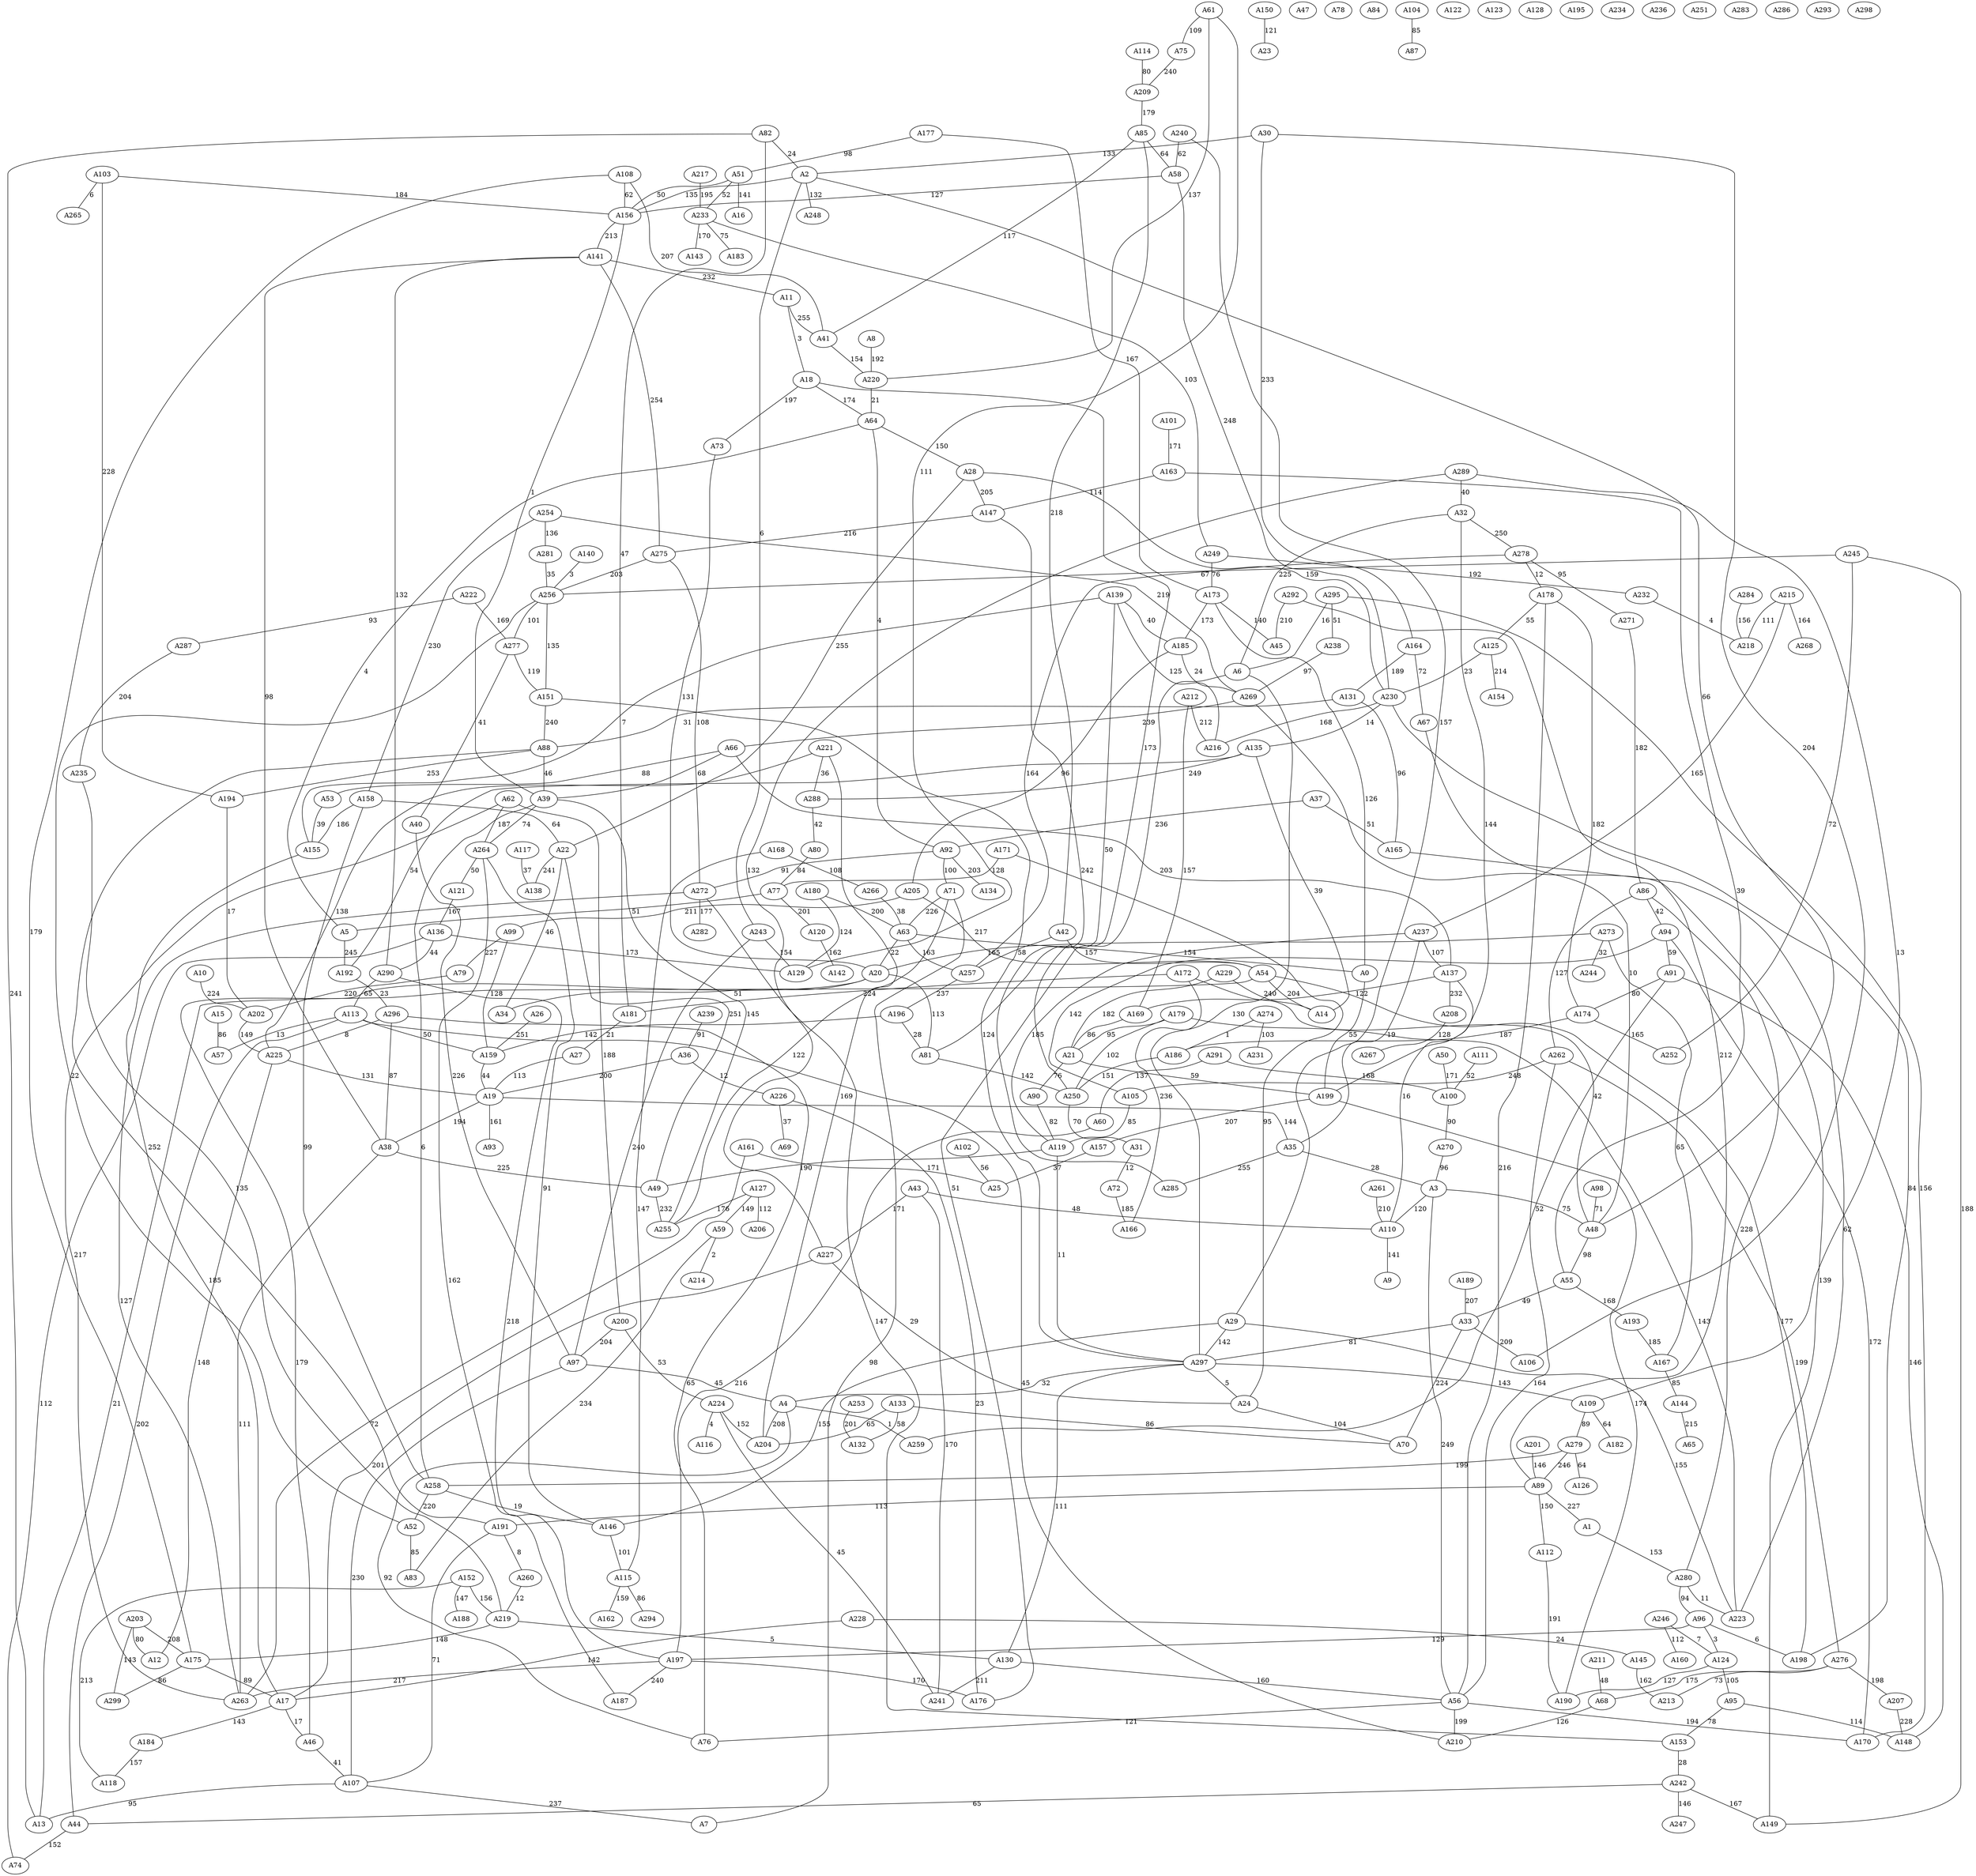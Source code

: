 graph {
  A2;
  A4;
  A6;
  A7;
  A8;
  A9;
  A10;
  A11;
  A12;
  A13;
  A14;
  A15;
  A16;
  A17;
  A18;
  A19;
  A20;
  A21;
  A22;
  A23;
  A24;
  A25;
  A26;
  A0;
  A1;
  A3;
  A5;
  A27;
  A28;
  A29;
  A30;
  A31;
  A32;
  A33;
  A34;
  A35;
  A36;
  A37;
  A38;
  A39;
  A40;
  A41;
  A42;
  A43;
  A44;
  A45;
  A46;
  A47;
  A48;
  A49;
  A50;
  A51;
  A52;
  A53;
  A54;
  A55;
  A56;
  A57;
  A58;
  A59;
  A60;
  A61;
  A62;
  A63;
  A64;
  A65;
  A66;
  A67;
  A68;
  A69;
  A70;
  A71;
  A72;
  A73;
  A74;
  A75;
  A76;
  A77;
  A78;
  A79;
  A80;
  A81;
  A82;
  A83;
  A84;
  A85;
  A86;
  A87;
  A88;
  A89;
  A90;
  A91;
  A92;
  A93;
  A94;
  A95;
  A96;
  A97;
  A98;
  A99;
  A100;
  A101;
  A102;
  A103;
  A104;
  A105;
  A106;
  A107;
  A108;
  A109;
  A110;
  A111;
  A112;
  A113;
  A114;
  A115;
  A116;
  A117;
  A118;
  A119;
  A120;
  A121;
  A122;
  A123;
  A124;
  A125;
  A126;
  A127;
  A128;
  A129;
  A130;
  A131;
  A132;
  A133;
  A134;
  A135;
  A136;
  A137;
  A138;
  A139;
  A140;
  A141;
  A142;
  A143;
  A144;
  A145;
  A146;
  A147;
  A148;
  A149;
  A150;
  A151;
  A152;
  A153;
  A154;
  A155;
  A156;
  A157;
  A158;
  A159;
  A160;
  A161;
  A162;
  A163;
  A164;
  A165;
  A166;
  A167;
  A168;
  A169;
  A170;
  A171;
  A172;
  A173;
  A174;
  A175;
  A176;
  A177;
  A178;
  A179;
  A180;
  A181;
  A182;
  A183;
  A184;
  A185;
  A186;
  A187;
  A188;
  A189;
  A190;
  A191;
  A192;
  A193;
  A194;
  A195;
  A196;
  A197;
  A198;
  A199;
  A200;
  A201;
  A202;
  A203;
  A204;
  A205;
  A206;
  A207;
  A208;
  A209;
  A210;
  A211;
  A212;
  A213;
  A214;
  A215;
  A216;
  A217;
  A218;
  A219;
  A220;
  A221;
  A222;
  A223;
  A224;
  A225;
  A226;
  A227;
  A228;
  A229;
  A230;
  A231;
  A232;
  A233;
  A234;
  A235;
  A236;
  A237;
  A238;
  A239;
  A240;
  A241;
  A242;
  A243;
  A244;
  A245;
  A246;
  A247;
  A248;
  A249;
  A250;
  A251;
  A252;
  A253;
  A254;
  A255;
  A256;
  A257;
  A258;
  A259;
  A260;
  A261;
  A262;
  A263;
  A264;
  A265;
  A266;
  A267;
  A268;
  A269;
  A270;
  A271;
  A272;
  A273;
  A274;
  A275;
  A276;
  A277;
  A278;
  A279;
  A280;
  A281;
  A282;
  A283;
  A284;
  A285;
  A286;
  A287;
  A288;
  A289;
  A290;
  A291;
  A292;
  A293;
  A294;
  A295;
  A296;
  A297;
  A298;
  A299;

  A0 -- A199 [label=55];
  A1 -- A280 [label=153];
  A2 -- A248 [label=132];
  A2 -- A243 [label=6];
  A2 -- A156 [label=135];
  A3 -- A110 [label=120];
  A3 -- A48 [label=75];
  A3 -- A56 [label=249];
  A4 -- A259 [label=1];
  A4 -- A204 [label=208];
  A4 -- A76 [label=92];
  A5 -- A192 [label=245];
  A6 -- A176 [label=51];
  A6 -- A297 [label=130];
  A8 -- A220 [label=192];
  A10 -- A202 [label=224];
  A11 -- A18 [label=3];
  A11 -- A41 [label=255];
  A15 -- A57 [label=86];
  A17 -- A46 [label=17];
  A17 -- A184 [label=143];
  A18 -- A64 [label=174];
  A18 -- A73 [label=197];
  A19 -- A93 [label=161];
  A19 -- A38 [label=194];
  A19 -- A35 [label=144];
  A20 -- A34 [label=51];
  A20 -- A81 [label=113];
  A20 -- A46 [label=179];
  A21 -- A199 [label=59];
  A21 -- A90 [label=76];
  A22 -- A138 [label=241];
  A22 -- A34 [label=46];
  A22 -- A49 [label=251];
  A24 -- A70 [label=104];
  A26 -- A159 [label=251];
  A27 -- A19 [label=113];
  A28 -- A230 [label=159];
  A28 -- A22 [label=255];
  A28 -- A147 [label=205];
  A29 -- A223 [label=155];
  A29 -- A146 [label=155];
  A29 -- A297 [label=142];
  A30 -- A2 [label=133];
  A30 -- A164 [label=233];
  A30 -- A106 [label=204];
  A31 -- A72 [label=12];
  A32 -- A199 [label=144];
  A32 -- A6 [label=225];
  A32 -- A278 [label=250];
  A33 -- A297 [label=81];
  A33 -- A106 [label=209];
  A35 -- A285 [label=255];
  A35 -- A3 [label=28];
  A36 -- A19 [label=200];
  A36 -- A226 [label=12];
  A37 -- A92 [label=236];
  A37 -- A165 [label=51];
  A38 -- A263 [label=111];
  A38 -- A49 [label=225];
  A39 -- A264 [label=74];
  A40 -- A97 [label=226];
  A41 -- A220 [label=154];
  A42 -- A257 [label=58];
  A42 -- A54 [label=157];
  A43 -- A241 [label=170];
  A43 -- A110 [label=48];
  A43 -- A227 [label=171];
  A44 -- A74 [label=152];
  A44 -- A113 [label=202];
  A46 -- A107 [label=41];
  A48 -- A55 [label=98];
  A48 -- A2 [label=66];
  A49 -- A255 [label=232];
  A50 -- A100 [label=171];
  A51 -- A16 [label=141];
  A51 -- A156 [label=50];
  A51 -- A233 [label=52];
  A52 -- A83 [label=85];
  A53 -- A155 [label=39];
  A54 -- A14 [label=204];
  A54 -- A198 [label=177];
  A54 -- A13 [label=21];
  A55 -- A193 [label=168];
  A55 -- A33 [label=49];
  A56 -- A170 [label=194];
  A56 -- A210 [label=199];
  A56 -- A76 [label=121];
  A58 -- A230 [label=248];
  A58 -- A156 [label=127];
  A59 -- A83 [label=234];
  A59 -- A214 [label=2];
  A60 -- A197 [label=216];
  A61 -- A129 [label=111];
  A61 -- A220 [label=137];
  A61 -- A75 [label=109];
  A62 -- A200 [label=188];
  A62 -- A263 [label=217];
  A62 -- A264 [label=187];
  A63 -- A257 [label=163];
  A63 -- A0 [label=154];
  A63 -- A20 [label=22];
  A64 -- A5 [label=4];
  A64 -- A28 [label=150];
  A64 -- A92 [label=4];
  A66 -- A53 [label=88];
  A66 -- A137 [label=203];
  A66 -- A39 [label=68];
  A67 -- A48 [label=10];
  A68 -- A210 [label=126];
  A70 -- A33 [label=224];
  A71 -- A255 [label=122];
  A71 -- A63 [label=226];
  A71 -- A7 [label=98];
  A72 -- A166 [label=185];
  A73 -- A20 [label=131];
  A75 -- A209 [label=240];
  A77 -- A5 [label=51];
  A77 -- A120 [label=201];
  A79 -- A202 [label=220];
  A80 -- A77 [label=84];
  A81 -- A250 [label=142];
  A82 -- A181 [label=47];
  A82 -- A13 [label=241];
  A82 -- A2 [label=24];
  A85 -- A41 [label=117];
  A85 -- A58 [label=64];
  A85 -- A42 [label=218];
  A86 -- A262 [label=127];
  A86 -- A94 [label=42];
  A86 -- A280 [label=228];
  A88 -- A39 [label=46];
  A88 -- A194 [label=253];
  A88 -- A191 [label=252];
  A89 -- A191 [label=113];
  A89 -- A112 [label=150];
  A89 -- A1 [label=227];
  A90 -- A119 [label=82];
  A91 -- A148 [label=146];
  A91 -- A174 [label=80];
  A91 -- A259 [label=52];
  A92 -- A134 [label=203];
  A92 -- A272 [label=91];
  A92 -- A71 [label=100];
  A94 -- A170 [label=172];
  A94 -- A105 [label=142];
  A94 -- A91 [label=59];
  A95 -- A153 [label=78];
  A95 -- A148 [label=114];
  A96 -- A124 [label=3];
  A96 -- A198 [label=6];
  A96 -- A197 [label=129];
  A97 -- A107 [label=230];
  A97 -- A4 [label=45];
  A98 -- A48 [label=71];
  A99 -- A159 [label=128];
  A99 -- A79 [label=227];
  A100 -- A270 [label=90];
  A101 -- A163 [label=171];
  A102 -- A25 [label=56];
  A103 -- A156 [label=184];
  A103 -- A265 [label=6];
  A103 -- A194 [label=228];
  A104 -- A87 [label=85];
  A105 -- A119 [label=85];
  A107 -- A7 [label=237];
  A107 -- A13 [label=95];
  A107 -- A191 [label=71];
  A108 -- A41 [label=207];
  A108 -- A156 [label=62];
  A108 -- A175 [label=179];
  A109 -- A182 [label=64];
  A109 -- A279 [label=89];
  A110 -- A9 [label=141];
  A111 -- A100 [label=52];
  A112 -- A190 [label=191];
  A113 -- A159 [label=50];
  A113 -- A57 [label=13];
  A113 -- A210 [label=45];
  A114 -- A209 [label=80];
  A115 -- A162 [label=159];
  A115 -- A294 [label=86];
  A117 -- A138 [label=37];
  A119 -- A297 [label=11];
  A119 -- A49 [label=190];
  A120 -- A142 [label=162];
  A121 -- A136 [label=167];
  A124 -- A95 [label=105];
  A124 -- A190 [label=127];
  A125 -- A230 [label=23];
  A125 -- A154 [label=214];
  A127 -- A59 [label=149];
  A127 -- A206 [label=112];
  A127 -- A255 [label=176];
  A130 -- A241 [label=211];
  A130 -- A56 [label=160];
  A130 -- A297 [label=111];
  A131 -- A165 [label=96];
  A131 -- A88 [label=31];
  A133 -- A204 [label=65];
  A133 -- A132 [label=58];
  A133 -- A70 [label=86];
  A135 -- A288 [label=249];
  A135 -- A14 [label=39];
  A135 -- A192 [label=54];
  A136 -- A74 [label=112];
  A136 -- A290 [label=44];
  A136 -- A129 [label=173];
  A137 -- A169 [label=122];
  A137 -- A110 [label=16];
  A137 -- A208 [label=232];
  A139 -- A81 [label=50];
  A139 -- A216 [label=125];
  A139 -- A185 [label=40];
  A140 -- A256 [label=3];
  A141 -- A11 [label=232];
  A141 -- A38 [label=98];
  A141 -- A290 [label=132];
  A144 -- A65 [label=215];
  A145 -- A213 [label=162];
  A146 -- A115 [label=101];
  A147 -- A285 [label=242];
  A147 -- A275 [label=216];
  A150 -- A23 [label=121];
  A151 -- A297 [label=124];
  A151 -- A88 [label=240];
  A152 -- A219 [label=156];
  A152 -- A188 [label=147];
  A152 -- A118 [label=213];
  A153 -- A242 [label=28];
  A155 -- A139 [label=7];
  A155 -- A17 [label=185];
  A156 -- A39 [label=1];
  A156 -- A141 [label=213];
  A157 -- A25 [label=37];
  A158 -- A22 [label=64];
  A158 -- A155 [label=186];
  A158 -- A258 [label=99];
  A159 -- A19 [label=44];
  A161 -- A263 [label=72];
  A161 -- A25 [label=171];
  A163 -- A55 [label=39];
  A163 -- A147 [label=114];
  A164 -- A131 [label=189];
  A164 -- A67 [label=72];
  A165 -- A223 [label=62];
  A167 -- A144 [label=85];
  A168 -- A115 [label=147];
  A168 -- A266 [label=108];
  A169 -- A21 [label=86];
  A171 -- A77 [label=128];
  A171 -- A24 [label=95];
  A172 -- A48 [label=42];
  A172 -- A181 [label=224];
  A172 -- A166 [label=236];
  A173 -- A0 [label=126];
  A173 -- A185 [label=173];
  A173 -- A45 [label=140];
  A174 -- A252 [label=165];
  A174 -- A186 [label=187];
  A175 -- A17 [label=89];
  A175 -- A299 [label=86];
  A177 -- A51 [label=98];
  A177 -- A173 [label=167];
  A178 -- A56 [label=216];
  A178 -- A125 [label=55];
  A178 -- A174 [label=182];
  A179 -- A21 [label=95];
  A179 -- A223 [label=143];
  A179 -- A250 [label=102];
  A180 -- A63 [label=200];
  A180 -- A129 [label=124];
  A181 -- A27 [label=21];
  A184 -- A118 [label=157];
  A185 -- A205 [label=96];
  A185 -- A269 [label=24];
  A186 -- A250 [label=151];
  A189 -- A33 [label=207];
  A191 -- A260 [label=8];
  A192 -- A296 [label=23];
  A193 -- A167 [label=185];
  A194 -- A202 [label=17];
  A196 -- A159 [label=142];
  A196 -- A81 [label=28];
  A197 -- A263 [label=217];
  A197 -- A187 [label=240];
  A197 -- A176 [label=170];
  A199 -- A190 [label=174];
  A199 -- A157 [label=207];
  A200 -- A224 [label=53];
  A200 -- A97 [label=204];
  A201 -- A89 [label=146];
  A202 -- A225 [label=149];
  A203 -- A12 [label=80];
  A203 -- A299 [label=143];
  A203 -- A175 [label=208];
  A205 -- A54 [label=217];
  A205 -- A99 [label=211];
  A207 -- A148 [label=228];
  A208 -- A267 [label=128];
  A209 -- A85 [label=179];
  A211 -- A68 [label=48];
  A212 -- A169 [label=157];
  A212 -- A216 [label=212];
  A215 -- A218 [label=111];
  A215 -- A268 [label=164];
  A215 -- A237 [label=165];
  A217 -- A233 [label=195];
  A219 -- A175 [label=148];
  A219 -- A130 [label=5];
  A220 -- A64 [label=21];
  A221 -- A225 [label=138];
  A221 -- A288 [label=36];
  A221 -- A204 [label=169];
  A222 -- A287 [label=93];
  A222 -- A277 [label=169];
  A224 -- A116 [label=4];
  A224 -- A204 [label=152];
  A224 -- A241 [label=45];
  A225 -- A12 [label=148];
  A225 -- A19 [label=131];
  A226 -- A176 [label=23];
  A226 -- A69 [label=37];
  A227 -- A24 [label=29];
  A227 -- A17 [label=201];
  A228 -- A17 [label=142];
  A228 -- A145 [label=24];
  A229 -- A14 [label=240];
  A229 -- A21 [label=182];
  A230 -- A198 [label=84];
  A230 -- A135 [label=14];
  A230 -- A216 [label=168];
  A232 -- A218 [label=4];
  A233 -- A183 [label=75];
  A233 -- A249 [label=103];
  A233 -- A143 [label=170];
  A235 -- A219 [label=135];
  A237 -- A137 [label=107];
  A237 -- A119 [label=185];
  A237 -- A35 [label=19];
  A238 -- A269 [label=97];
  A239 -- A36 [label=91];
  A240 -- A58 [label=62];
  A240 -- A29 [label=157];
  A242 -- A247 [label=146];
  A242 -- A149 [label=167];
  A242 -- A44 [label=65];
  A243 -- A97 [label=240];
  A243 -- A129 [label=154];
  A245 -- A256 [label=67];
  A245 -- A149 [label=188];
  A245 -- A252 [label=72];
  A246 -- A160 [label=112];
  A246 -- A124 [label=7];
  A249 -- A232 [label=192];
  A249 -- A173 [label=76];
  A250 -- A18 [label=173];
  A250 -- A31 [label=70];
  A253 -- A132 [label=201];
  A254 -- A281 [label=136];
  A254 -- A158 [label=230];
  A254 -- A269 [label=219];
  A255 -- A39 [label=145];
  A256 -- A151 [label=135];
  A256 -- A52 [label=22];
  A256 -- A277 [label=101];
  A257 -- A196 [label=237];
  A258 -- A146 [label=19];
  A258 -- A52 [label=220];
  A258 -- A39 [label=6];
  A260 -- A219 [label=12];
  A261 -- A110 [label=210];
  A262 -- A276 [label=199];
  A262 -- A105 [label=248];
  A262 -- A56 [label=164];
  A264 -- A146 [label=91];
  A264 -- A187 [label=162];
  A264 -- A121 [label=50];
  A266 -- A63 [label=38];
  A269 -- A66 [label=239];
  A269 -- A149 [label=139];
  A270 -- A3 [label=96];
  A271 -- A86 [label=182];
  A272 -- A282 [label=177];
  A272 -- A263 [label=127];
  A272 -- A153 [label=147];
  A273 -- A167 [label=65];
  A273 -- A244 [label=32];
  A273 -- A20 [label=165];
  A274 -- A186 [label=1];
  A274 -- A231 [label=103];
  A275 -- A256 [label=203];
  A275 -- A272 [label=108];
  A275 -- A141 [label=254];
  A276 -- A213 [label=73];
  A276 -- A68 [label=175];
  A276 -- A207 [label=198];
  A277 -- A40 [label=41];
  A277 -- A151 [label=119];
  A278 -- A271 [label=95];
  A278 -- A257 [label=164];
  A278 -- A178 [label=12];
  A279 -- A89 [label=246];
  A279 -- A258 [label=199];
  A279 -- A126 [label=64];
  A280 -- A96 [label=94];
  A280 -- A223 [label=11];
  A281 -- A256 [label=35];
  A284 -- A218 [label=156];
  A287 -- A235 [label=204];
  A288 -- A80 [label=42];
  A289 -- A109 [label=13];
  A289 -- A227 [label=132];
  A289 -- A32 [label=40];
  A290 -- A197 [label=218];
  A290 -- A113 [label=65];
  A291 -- A100 [label=168];
  A291 -- A60 [label=137];
  A292 -- A45 [label=210];
  A292 -- A89 [label=212];
  A295 -- A170 [label=156];
  A295 -- A238 [label=51];
  A295 -- A6 [label=16];
  A296 -- A76 [label=65];
  A296 -- A38 [label=87];
  A296 -- A225 [label=8];
  A297 -- A109 [label=143];
  A297 -- A4 [label=32];
  A297 -- A24 [label=5];
}
